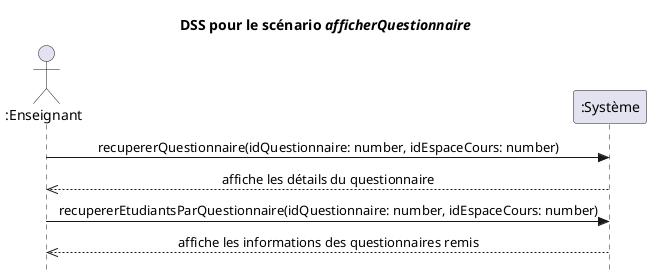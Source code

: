 @startuml
skinparam style strictuml
skinparam defaultfontname Verdana
skinparam sequence {
    MessageAlign center
}
title DSS pour le scénario <i><b>afficherQuestionnaire</i>
actor ":Enseignant" as e
participant ":Système" as s

e -> s : recupererQuestionnaire(idQuestionnaire: number, idEspaceCours: number)
e<<--s : affiche les détails du questionnaire
e -> s : recupererEtudiantsParQuestionnaire(idQuestionnaire: number, idEspaceCours: number)
e<<--s : affiche les informations des questionnaires remis
@enduml